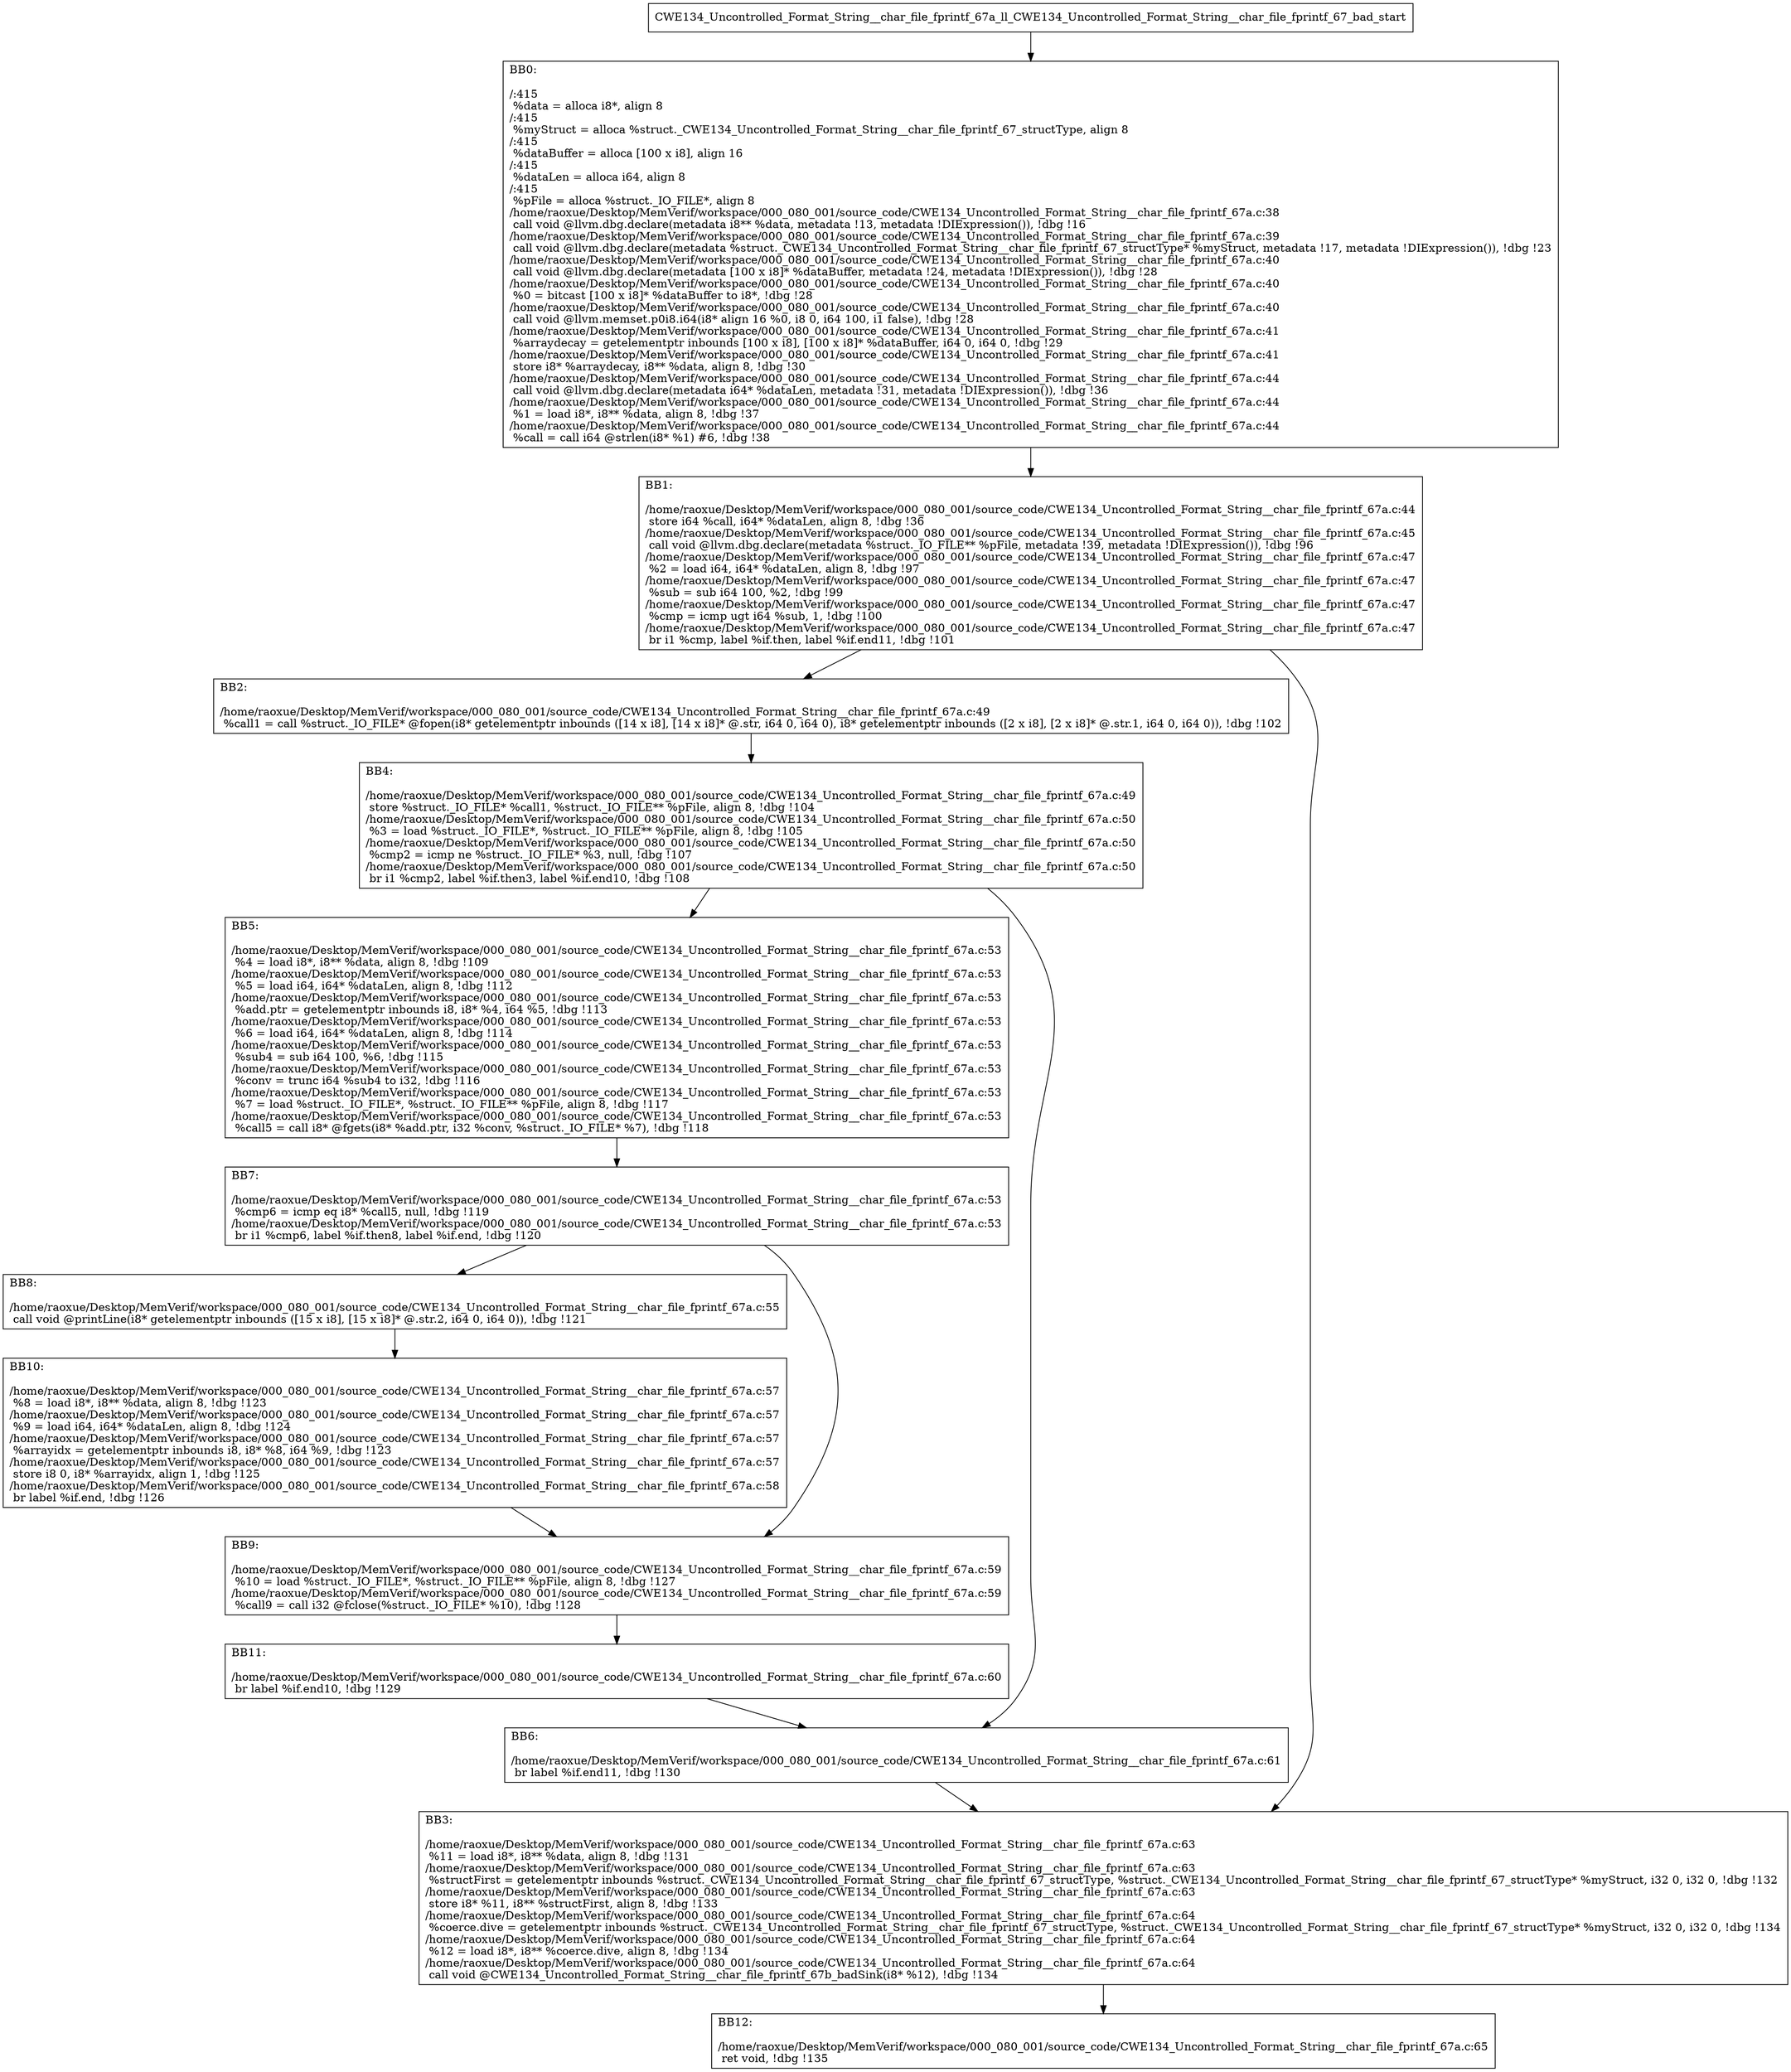 digraph "CFG for'CWE134_Uncontrolled_Format_String__char_file_fprintf_67a_ll_CWE134_Uncontrolled_Format_String__char_file_fprintf_67_bad' function" {
	BBCWE134_Uncontrolled_Format_String__char_file_fprintf_67a_ll_CWE134_Uncontrolled_Format_String__char_file_fprintf_67_bad_start[shape=record,label="{CWE134_Uncontrolled_Format_String__char_file_fprintf_67a_ll_CWE134_Uncontrolled_Format_String__char_file_fprintf_67_bad_start}"];
	BBCWE134_Uncontrolled_Format_String__char_file_fprintf_67a_ll_CWE134_Uncontrolled_Format_String__char_file_fprintf_67_bad_start-> CWE134_Uncontrolled_Format_String__char_file_fprintf_67a_ll_CWE134_Uncontrolled_Format_String__char_file_fprintf_67_badBB0;
	CWE134_Uncontrolled_Format_String__char_file_fprintf_67a_ll_CWE134_Uncontrolled_Format_String__char_file_fprintf_67_badBB0 [shape=record, label="{BB0:\l\l/:415\l
  %data = alloca i8*, align 8\l
/:415\l
  %myStruct = alloca %struct._CWE134_Uncontrolled_Format_String__char_file_fprintf_67_structType, align 8\l
/:415\l
  %dataBuffer = alloca [100 x i8], align 16\l
/:415\l
  %dataLen = alloca i64, align 8\l
/:415\l
  %pFile = alloca %struct._IO_FILE*, align 8\l
/home/raoxue/Desktop/MemVerif/workspace/000_080_001/source_code/CWE134_Uncontrolled_Format_String__char_file_fprintf_67a.c:38\l
  call void @llvm.dbg.declare(metadata i8** %data, metadata !13, metadata !DIExpression()), !dbg !16\l
/home/raoxue/Desktop/MemVerif/workspace/000_080_001/source_code/CWE134_Uncontrolled_Format_String__char_file_fprintf_67a.c:39\l
  call void @llvm.dbg.declare(metadata %struct._CWE134_Uncontrolled_Format_String__char_file_fprintf_67_structType* %myStruct, metadata !17, metadata !DIExpression()), !dbg !23\l
/home/raoxue/Desktop/MemVerif/workspace/000_080_001/source_code/CWE134_Uncontrolled_Format_String__char_file_fprintf_67a.c:40\l
  call void @llvm.dbg.declare(metadata [100 x i8]* %dataBuffer, metadata !24, metadata !DIExpression()), !dbg !28\l
/home/raoxue/Desktop/MemVerif/workspace/000_080_001/source_code/CWE134_Uncontrolled_Format_String__char_file_fprintf_67a.c:40\l
  %0 = bitcast [100 x i8]* %dataBuffer to i8*, !dbg !28\l
/home/raoxue/Desktop/MemVerif/workspace/000_080_001/source_code/CWE134_Uncontrolled_Format_String__char_file_fprintf_67a.c:40\l
  call void @llvm.memset.p0i8.i64(i8* align 16 %0, i8 0, i64 100, i1 false), !dbg !28\l
/home/raoxue/Desktop/MemVerif/workspace/000_080_001/source_code/CWE134_Uncontrolled_Format_String__char_file_fprintf_67a.c:41\l
  %arraydecay = getelementptr inbounds [100 x i8], [100 x i8]* %dataBuffer, i64 0, i64 0, !dbg !29\l
/home/raoxue/Desktop/MemVerif/workspace/000_080_001/source_code/CWE134_Uncontrolled_Format_String__char_file_fprintf_67a.c:41\l
  store i8* %arraydecay, i8** %data, align 8, !dbg !30\l
/home/raoxue/Desktop/MemVerif/workspace/000_080_001/source_code/CWE134_Uncontrolled_Format_String__char_file_fprintf_67a.c:44\l
  call void @llvm.dbg.declare(metadata i64* %dataLen, metadata !31, metadata !DIExpression()), !dbg !36\l
/home/raoxue/Desktop/MemVerif/workspace/000_080_001/source_code/CWE134_Uncontrolled_Format_String__char_file_fprintf_67a.c:44\l
  %1 = load i8*, i8** %data, align 8, !dbg !37\l
/home/raoxue/Desktop/MemVerif/workspace/000_080_001/source_code/CWE134_Uncontrolled_Format_String__char_file_fprintf_67a.c:44\l
  %call = call i64 @strlen(i8* %1) #6, !dbg !38\l
}"];
	CWE134_Uncontrolled_Format_String__char_file_fprintf_67a_ll_CWE134_Uncontrolled_Format_String__char_file_fprintf_67_badBB0-> CWE134_Uncontrolled_Format_String__char_file_fprintf_67a_ll_CWE134_Uncontrolled_Format_String__char_file_fprintf_67_badBB1;
	CWE134_Uncontrolled_Format_String__char_file_fprintf_67a_ll_CWE134_Uncontrolled_Format_String__char_file_fprintf_67_badBB1 [shape=record, label="{BB1:\l\l/home/raoxue/Desktop/MemVerif/workspace/000_080_001/source_code/CWE134_Uncontrolled_Format_String__char_file_fprintf_67a.c:44\l
  store i64 %call, i64* %dataLen, align 8, !dbg !36\l
/home/raoxue/Desktop/MemVerif/workspace/000_080_001/source_code/CWE134_Uncontrolled_Format_String__char_file_fprintf_67a.c:45\l
  call void @llvm.dbg.declare(metadata %struct._IO_FILE** %pFile, metadata !39, metadata !DIExpression()), !dbg !96\l
/home/raoxue/Desktop/MemVerif/workspace/000_080_001/source_code/CWE134_Uncontrolled_Format_String__char_file_fprintf_67a.c:47\l
  %2 = load i64, i64* %dataLen, align 8, !dbg !97\l
/home/raoxue/Desktop/MemVerif/workspace/000_080_001/source_code/CWE134_Uncontrolled_Format_String__char_file_fprintf_67a.c:47\l
  %sub = sub i64 100, %2, !dbg !99\l
/home/raoxue/Desktop/MemVerif/workspace/000_080_001/source_code/CWE134_Uncontrolled_Format_String__char_file_fprintf_67a.c:47\l
  %cmp = icmp ugt i64 %sub, 1, !dbg !100\l
/home/raoxue/Desktop/MemVerif/workspace/000_080_001/source_code/CWE134_Uncontrolled_Format_String__char_file_fprintf_67a.c:47\l
  br i1 %cmp, label %if.then, label %if.end11, !dbg !101\l
}"];
	CWE134_Uncontrolled_Format_String__char_file_fprintf_67a_ll_CWE134_Uncontrolled_Format_String__char_file_fprintf_67_badBB1-> CWE134_Uncontrolled_Format_String__char_file_fprintf_67a_ll_CWE134_Uncontrolled_Format_String__char_file_fprintf_67_badBB2;
	CWE134_Uncontrolled_Format_String__char_file_fprintf_67a_ll_CWE134_Uncontrolled_Format_String__char_file_fprintf_67_badBB1-> CWE134_Uncontrolled_Format_String__char_file_fprintf_67a_ll_CWE134_Uncontrolled_Format_String__char_file_fprintf_67_badBB3;
	CWE134_Uncontrolled_Format_String__char_file_fprintf_67a_ll_CWE134_Uncontrolled_Format_String__char_file_fprintf_67_badBB2 [shape=record, label="{BB2:\l\l/home/raoxue/Desktop/MemVerif/workspace/000_080_001/source_code/CWE134_Uncontrolled_Format_String__char_file_fprintf_67a.c:49\l
  %call1 = call %struct._IO_FILE* @fopen(i8* getelementptr inbounds ([14 x i8], [14 x i8]* @.str, i64 0, i64 0), i8* getelementptr inbounds ([2 x i8], [2 x i8]* @.str.1, i64 0, i64 0)), !dbg !102\l
}"];
	CWE134_Uncontrolled_Format_String__char_file_fprintf_67a_ll_CWE134_Uncontrolled_Format_String__char_file_fprintf_67_badBB2-> CWE134_Uncontrolled_Format_String__char_file_fprintf_67a_ll_CWE134_Uncontrolled_Format_String__char_file_fprintf_67_badBB4;
	CWE134_Uncontrolled_Format_String__char_file_fprintf_67a_ll_CWE134_Uncontrolled_Format_String__char_file_fprintf_67_badBB4 [shape=record, label="{BB4:\l\l/home/raoxue/Desktop/MemVerif/workspace/000_080_001/source_code/CWE134_Uncontrolled_Format_String__char_file_fprintf_67a.c:49\l
  store %struct._IO_FILE* %call1, %struct._IO_FILE** %pFile, align 8, !dbg !104\l
/home/raoxue/Desktop/MemVerif/workspace/000_080_001/source_code/CWE134_Uncontrolled_Format_String__char_file_fprintf_67a.c:50\l
  %3 = load %struct._IO_FILE*, %struct._IO_FILE** %pFile, align 8, !dbg !105\l
/home/raoxue/Desktop/MemVerif/workspace/000_080_001/source_code/CWE134_Uncontrolled_Format_String__char_file_fprintf_67a.c:50\l
  %cmp2 = icmp ne %struct._IO_FILE* %3, null, !dbg !107\l
/home/raoxue/Desktop/MemVerif/workspace/000_080_001/source_code/CWE134_Uncontrolled_Format_String__char_file_fprintf_67a.c:50\l
  br i1 %cmp2, label %if.then3, label %if.end10, !dbg !108\l
}"];
	CWE134_Uncontrolled_Format_String__char_file_fprintf_67a_ll_CWE134_Uncontrolled_Format_String__char_file_fprintf_67_badBB4-> CWE134_Uncontrolled_Format_String__char_file_fprintf_67a_ll_CWE134_Uncontrolled_Format_String__char_file_fprintf_67_badBB5;
	CWE134_Uncontrolled_Format_String__char_file_fprintf_67a_ll_CWE134_Uncontrolled_Format_String__char_file_fprintf_67_badBB4-> CWE134_Uncontrolled_Format_String__char_file_fprintf_67a_ll_CWE134_Uncontrolled_Format_String__char_file_fprintf_67_badBB6;
	CWE134_Uncontrolled_Format_String__char_file_fprintf_67a_ll_CWE134_Uncontrolled_Format_String__char_file_fprintf_67_badBB5 [shape=record, label="{BB5:\l\l/home/raoxue/Desktop/MemVerif/workspace/000_080_001/source_code/CWE134_Uncontrolled_Format_String__char_file_fprintf_67a.c:53\l
  %4 = load i8*, i8** %data, align 8, !dbg !109\l
/home/raoxue/Desktop/MemVerif/workspace/000_080_001/source_code/CWE134_Uncontrolled_Format_String__char_file_fprintf_67a.c:53\l
  %5 = load i64, i64* %dataLen, align 8, !dbg !112\l
/home/raoxue/Desktop/MemVerif/workspace/000_080_001/source_code/CWE134_Uncontrolled_Format_String__char_file_fprintf_67a.c:53\l
  %add.ptr = getelementptr inbounds i8, i8* %4, i64 %5, !dbg !113\l
/home/raoxue/Desktop/MemVerif/workspace/000_080_001/source_code/CWE134_Uncontrolled_Format_String__char_file_fprintf_67a.c:53\l
  %6 = load i64, i64* %dataLen, align 8, !dbg !114\l
/home/raoxue/Desktop/MemVerif/workspace/000_080_001/source_code/CWE134_Uncontrolled_Format_String__char_file_fprintf_67a.c:53\l
  %sub4 = sub i64 100, %6, !dbg !115\l
/home/raoxue/Desktop/MemVerif/workspace/000_080_001/source_code/CWE134_Uncontrolled_Format_String__char_file_fprintf_67a.c:53\l
  %conv = trunc i64 %sub4 to i32, !dbg !116\l
/home/raoxue/Desktop/MemVerif/workspace/000_080_001/source_code/CWE134_Uncontrolled_Format_String__char_file_fprintf_67a.c:53\l
  %7 = load %struct._IO_FILE*, %struct._IO_FILE** %pFile, align 8, !dbg !117\l
/home/raoxue/Desktop/MemVerif/workspace/000_080_001/source_code/CWE134_Uncontrolled_Format_String__char_file_fprintf_67a.c:53\l
  %call5 = call i8* @fgets(i8* %add.ptr, i32 %conv, %struct._IO_FILE* %7), !dbg !118\l
}"];
	CWE134_Uncontrolled_Format_String__char_file_fprintf_67a_ll_CWE134_Uncontrolled_Format_String__char_file_fprintf_67_badBB5-> CWE134_Uncontrolled_Format_String__char_file_fprintf_67a_ll_CWE134_Uncontrolled_Format_String__char_file_fprintf_67_badBB7;
	CWE134_Uncontrolled_Format_String__char_file_fprintf_67a_ll_CWE134_Uncontrolled_Format_String__char_file_fprintf_67_badBB7 [shape=record, label="{BB7:\l\l/home/raoxue/Desktop/MemVerif/workspace/000_080_001/source_code/CWE134_Uncontrolled_Format_String__char_file_fprintf_67a.c:53\l
  %cmp6 = icmp eq i8* %call5, null, !dbg !119\l
/home/raoxue/Desktop/MemVerif/workspace/000_080_001/source_code/CWE134_Uncontrolled_Format_String__char_file_fprintf_67a.c:53\l
  br i1 %cmp6, label %if.then8, label %if.end, !dbg !120\l
}"];
	CWE134_Uncontrolled_Format_String__char_file_fprintf_67a_ll_CWE134_Uncontrolled_Format_String__char_file_fprintf_67_badBB7-> CWE134_Uncontrolled_Format_String__char_file_fprintf_67a_ll_CWE134_Uncontrolled_Format_String__char_file_fprintf_67_badBB8;
	CWE134_Uncontrolled_Format_String__char_file_fprintf_67a_ll_CWE134_Uncontrolled_Format_String__char_file_fprintf_67_badBB7-> CWE134_Uncontrolled_Format_String__char_file_fprintf_67a_ll_CWE134_Uncontrolled_Format_String__char_file_fprintf_67_badBB9;
	CWE134_Uncontrolled_Format_String__char_file_fprintf_67a_ll_CWE134_Uncontrolled_Format_String__char_file_fprintf_67_badBB8 [shape=record, label="{BB8:\l\l/home/raoxue/Desktop/MemVerif/workspace/000_080_001/source_code/CWE134_Uncontrolled_Format_String__char_file_fprintf_67a.c:55\l
  call void @printLine(i8* getelementptr inbounds ([15 x i8], [15 x i8]* @.str.2, i64 0, i64 0)), !dbg !121\l
}"];
	CWE134_Uncontrolled_Format_String__char_file_fprintf_67a_ll_CWE134_Uncontrolled_Format_String__char_file_fprintf_67_badBB8-> CWE134_Uncontrolled_Format_String__char_file_fprintf_67a_ll_CWE134_Uncontrolled_Format_String__char_file_fprintf_67_badBB10;
	CWE134_Uncontrolled_Format_String__char_file_fprintf_67a_ll_CWE134_Uncontrolled_Format_String__char_file_fprintf_67_badBB10 [shape=record, label="{BB10:\l\l/home/raoxue/Desktop/MemVerif/workspace/000_080_001/source_code/CWE134_Uncontrolled_Format_String__char_file_fprintf_67a.c:57\l
  %8 = load i8*, i8** %data, align 8, !dbg !123\l
/home/raoxue/Desktop/MemVerif/workspace/000_080_001/source_code/CWE134_Uncontrolled_Format_String__char_file_fprintf_67a.c:57\l
  %9 = load i64, i64* %dataLen, align 8, !dbg !124\l
/home/raoxue/Desktop/MemVerif/workspace/000_080_001/source_code/CWE134_Uncontrolled_Format_String__char_file_fprintf_67a.c:57\l
  %arrayidx = getelementptr inbounds i8, i8* %8, i64 %9, !dbg !123\l
/home/raoxue/Desktop/MemVerif/workspace/000_080_001/source_code/CWE134_Uncontrolled_Format_String__char_file_fprintf_67a.c:57\l
  store i8 0, i8* %arrayidx, align 1, !dbg !125\l
/home/raoxue/Desktop/MemVerif/workspace/000_080_001/source_code/CWE134_Uncontrolled_Format_String__char_file_fprintf_67a.c:58\l
  br label %if.end, !dbg !126\l
}"];
	CWE134_Uncontrolled_Format_String__char_file_fprintf_67a_ll_CWE134_Uncontrolled_Format_String__char_file_fprintf_67_badBB10-> CWE134_Uncontrolled_Format_String__char_file_fprintf_67a_ll_CWE134_Uncontrolled_Format_String__char_file_fprintf_67_badBB9;
	CWE134_Uncontrolled_Format_String__char_file_fprintf_67a_ll_CWE134_Uncontrolled_Format_String__char_file_fprintf_67_badBB9 [shape=record, label="{BB9:\l\l/home/raoxue/Desktop/MemVerif/workspace/000_080_001/source_code/CWE134_Uncontrolled_Format_String__char_file_fprintf_67a.c:59\l
  %10 = load %struct._IO_FILE*, %struct._IO_FILE** %pFile, align 8, !dbg !127\l
/home/raoxue/Desktop/MemVerif/workspace/000_080_001/source_code/CWE134_Uncontrolled_Format_String__char_file_fprintf_67a.c:59\l
  %call9 = call i32 @fclose(%struct._IO_FILE* %10), !dbg !128\l
}"];
	CWE134_Uncontrolled_Format_String__char_file_fprintf_67a_ll_CWE134_Uncontrolled_Format_String__char_file_fprintf_67_badBB9-> CWE134_Uncontrolled_Format_String__char_file_fprintf_67a_ll_CWE134_Uncontrolled_Format_String__char_file_fprintf_67_badBB11;
	CWE134_Uncontrolled_Format_String__char_file_fprintf_67a_ll_CWE134_Uncontrolled_Format_String__char_file_fprintf_67_badBB11 [shape=record, label="{BB11:\l\l/home/raoxue/Desktop/MemVerif/workspace/000_080_001/source_code/CWE134_Uncontrolled_Format_String__char_file_fprintf_67a.c:60\l
  br label %if.end10, !dbg !129\l
}"];
	CWE134_Uncontrolled_Format_String__char_file_fprintf_67a_ll_CWE134_Uncontrolled_Format_String__char_file_fprintf_67_badBB11-> CWE134_Uncontrolled_Format_String__char_file_fprintf_67a_ll_CWE134_Uncontrolled_Format_String__char_file_fprintf_67_badBB6;
	CWE134_Uncontrolled_Format_String__char_file_fprintf_67a_ll_CWE134_Uncontrolled_Format_String__char_file_fprintf_67_badBB6 [shape=record, label="{BB6:\l\l/home/raoxue/Desktop/MemVerif/workspace/000_080_001/source_code/CWE134_Uncontrolled_Format_String__char_file_fprintf_67a.c:61\l
  br label %if.end11, !dbg !130\l
}"];
	CWE134_Uncontrolled_Format_String__char_file_fprintf_67a_ll_CWE134_Uncontrolled_Format_String__char_file_fprintf_67_badBB6-> CWE134_Uncontrolled_Format_String__char_file_fprintf_67a_ll_CWE134_Uncontrolled_Format_String__char_file_fprintf_67_badBB3;
	CWE134_Uncontrolled_Format_String__char_file_fprintf_67a_ll_CWE134_Uncontrolled_Format_String__char_file_fprintf_67_badBB3 [shape=record, label="{BB3:\l\l/home/raoxue/Desktop/MemVerif/workspace/000_080_001/source_code/CWE134_Uncontrolled_Format_String__char_file_fprintf_67a.c:63\l
  %11 = load i8*, i8** %data, align 8, !dbg !131\l
/home/raoxue/Desktop/MemVerif/workspace/000_080_001/source_code/CWE134_Uncontrolled_Format_String__char_file_fprintf_67a.c:63\l
  %structFirst = getelementptr inbounds %struct._CWE134_Uncontrolled_Format_String__char_file_fprintf_67_structType, %struct._CWE134_Uncontrolled_Format_String__char_file_fprintf_67_structType* %myStruct, i32 0, i32 0, !dbg !132\l
/home/raoxue/Desktop/MemVerif/workspace/000_080_001/source_code/CWE134_Uncontrolled_Format_String__char_file_fprintf_67a.c:63\l
  store i8* %11, i8** %structFirst, align 8, !dbg !133\l
/home/raoxue/Desktop/MemVerif/workspace/000_080_001/source_code/CWE134_Uncontrolled_Format_String__char_file_fprintf_67a.c:64\l
  %coerce.dive = getelementptr inbounds %struct._CWE134_Uncontrolled_Format_String__char_file_fprintf_67_structType, %struct._CWE134_Uncontrolled_Format_String__char_file_fprintf_67_structType* %myStruct, i32 0, i32 0, !dbg !134\l
/home/raoxue/Desktop/MemVerif/workspace/000_080_001/source_code/CWE134_Uncontrolled_Format_String__char_file_fprintf_67a.c:64\l
  %12 = load i8*, i8** %coerce.dive, align 8, !dbg !134\l
/home/raoxue/Desktop/MemVerif/workspace/000_080_001/source_code/CWE134_Uncontrolled_Format_String__char_file_fprintf_67a.c:64\l
  call void @CWE134_Uncontrolled_Format_String__char_file_fprintf_67b_badSink(i8* %12), !dbg !134\l
}"];
	CWE134_Uncontrolled_Format_String__char_file_fprintf_67a_ll_CWE134_Uncontrolled_Format_String__char_file_fprintf_67_badBB3-> CWE134_Uncontrolled_Format_String__char_file_fprintf_67a_ll_CWE134_Uncontrolled_Format_String__char_file_fprintf_67_badBB12;
	CWE134_Uncontrolled_Format_String__char_file_fprintf_67a_ll_CWE134_Uncontrolled_Format_String__char_file_fprintf_67_badBB12 [shape=record, label="{BB12:\l\l/home/raoxue/Desktop/MemVerif/workspace/000_080_001/source_code/CWE134_Uncontrolled_Format_String__char_file_fprintf_67a.c:65\l
  ret void, !dbg !135\l
}"];
}
